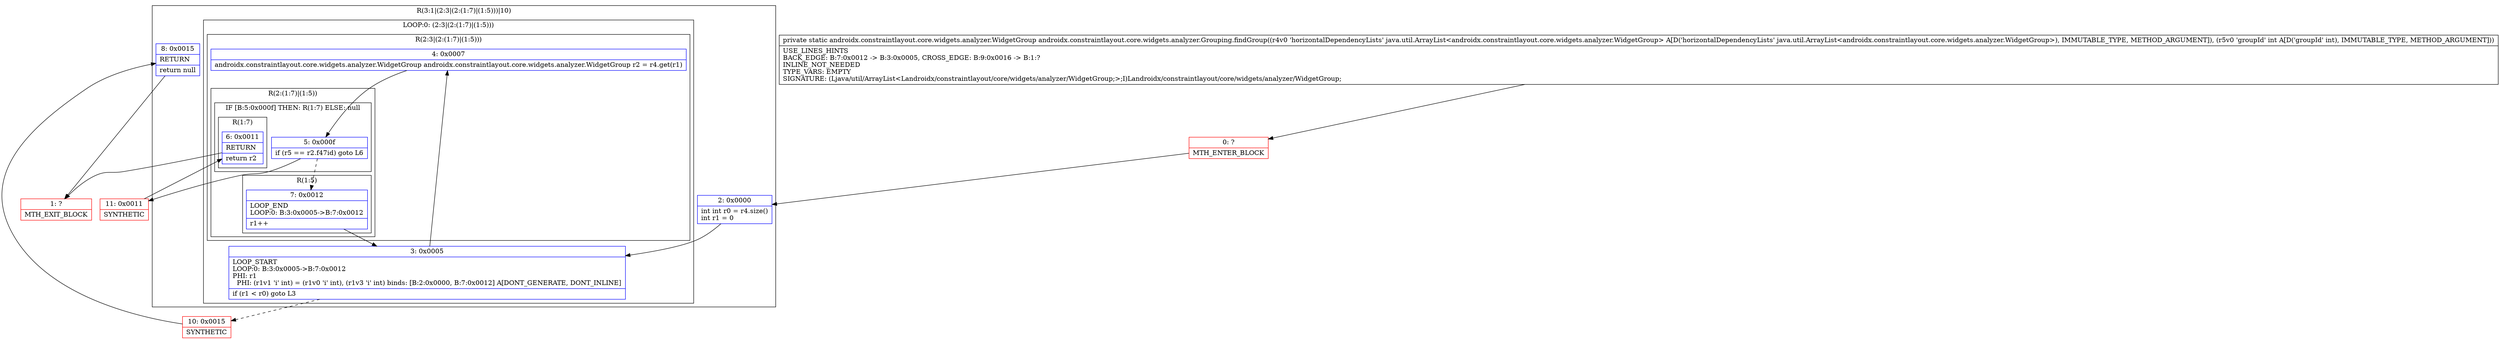 digraph "CFG forandroidx.constraintlayout.core.widgets.analyzer.Grouping.findGroup(Ljava\/util\/ArrayList;I)Landroidx\/constraintlayout\/core\/widgets\/analyzer\/WidgetGroup;" {
subgraph cluster_Region_1454512130 {
label = "R(3:1|(2:3|(2:(1:7)|(1:5)))|10)";
node [shape=record,color=blue];
Node_2 [shape=record,label="{2\:\ 0x0000|int int r0 = r4.size()\lint r1 = 0\l}"];
subgraph cluster_LoopRegion_2007011552 {
label = "LOOP:0: (2:3|(2:(1:7)|(1:5)))";
node [shape=record,color=blue];
Node_3 [shape=record,label="{3\:\ 0x0005|LOOP_START\lLOOP:0: B:3:0x0005\-\>B:7:0x0012\lPHI: r1 \l  PHI: (r1v1 'i' int) = (r1v0 'i' int), (r1v3 'i' int) binds: [B:2:0x0000, B:7:0x0012] A[DONT_GENERATE, DONT_INLINE]\l|if (r1 \< r0) goto L3\l}"];
subgraph cluster_Region_1540748788 {
label = "R(2:3|(2:(1:7)|(1:5)))";
node [shape=record,color=blue];
Node_4 [shape=record,label="{4\:\ 0x0007|androidx.constraintlayout.core.widgets.analyzer.WidgetGroup androidx.constraintlayout.core.widgets.analyzer.WidgetGroup r2 = r4.get(r1)\l}"];
subgraph cluster_Region_276020264 {
label = "R(2:(1:7)|(1:5))";
node [shape=record,color=blue];
subgraph cluster_IfRegion_492934276 {
label = "IF [B:5:0x000f] THEN: R(1:7) ELSE: null";
node [shape=record,color=blue];
Node_5 [shape=record,label="{5\:\ 0x000f|if (r5 == r2.f47id) goto L6\l}"];
subgraph cluster_Region_1848975448 {
label = "R(1:7)";
node [shape=record,color=blue];
Node_6 [shape=record,label="{6\:\ 0x0011|RETURN\l|return r2\l}"];
}
}
subgraph cluster_Region_573578967 {
label = "R(1:5)";
node [shape=record,color=blue];
Node_7 [shape=record,label="{7\:\ 0x0012|LOOP_END\lLOOP:0: B:3:0x0005\-\>B:7:0x0012\l|r1++\l}"];
}
}
}
}
Node_8 [shape=record,label="{8\:\ 0x0015|RETURN\l|return null\l}"];
}
Node_0 [shape=record,color=red,label="{0\:\ ?|MTH_ENTER_BLOCK\l}"];
Node_11 [shape=record,color=red,label="{11\:\ 0x0011|SYNTHETIC\l}"];
Node_1 [shape=record,color=red,label="{1\:\ ?|MTH_EXIT_BLOCK\l}"];
Node_10 [shape=record,color=red,label="{10\:\ 0x0015|SYNTHETIC\l}"];
MethodNode[shape=record,label="{private static androidx.constraintlayout.core.widgets.analyzer.WidgetGroup androidx.constraintlayout.core.widgets.analyzer.Grouping.findGroup((r4v0 'horizontalDependencyLists' java.util.ArrayList\<androidx.constraintlayout.core.widgets.analyzer.WidgetGroup\> A[D('horizontalDependencyLists' java.util.ArrayList\<androidx.constraintlayout.core.widgets.analyzer.WidgetGroup\>), IMMUTABLE_TYPE, METHOD_ARGUMENT]), (r5v0 'groupId' int A[D('groupId' int), IMMUTABLE_TYPE, METHOD_ARGUMENT]))  | USE_LINES_HINTS\lBACK_EDGE: B:7:0x0012 \-\> B:3:0x0005, CROSS_EDGE: B:9:0x0016 \-\> B:1:?\lINLINE_NOT_NEEDED\lTYPE_VARS: EMPTY\lSIGNATURE: (Ljava\/util\/ArrayList\<Landroidx\/constraintlayout\/core\/widgets\/analyzer\/WidgetGroup;\>;I)Landroidx\/constraintlayout\/core\/widgets\/analyzer\/WidgetGroup;\l}"];
MethodNode -> Node_0;Node_2 -> Node_3;
Node_3 -> Node_4;
Node_3 -> Node_10[style=dashed];
Node_4 -> Node_5;
Node_5 -> Node_7[style=dashed];
Node_5 -> Node_11;
Node_6 -> Node_1;
Node_7 -> Node_3;
Node_8 -> Node_1;
Node_0 -> Node_2;
Node_11 -> Node_6;
Node_10 -> Node_8;
}

